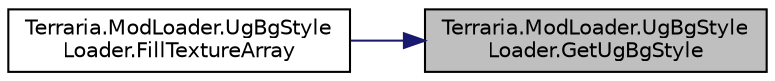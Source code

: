 digraph "Terraria.ModLoader.UgBgStyleLoader.GetUgBgStyle"
{
 // LATEX_PDF_SIZE
  edge [fontname="Helvetica",fontsize="10",labelfontname="Helvetica",labelfontsize="10"];
  node [fontname="Helvetica",fontsize="10",shape=record];
  rankdir="RL";
  Node1 [label="Terraria.ModLoader.UgBgStyle\lLoader.GetUgBgStyle",height=0.2,width=0.4,color="black", fillcolor="grey75", style="filled", fontcolor="black",tooltip="Returns the ModUgBgStyle object with the given ID."];
  Node1 -> Node2 [dir="back",color="midnightblue",fontsize="10",style="solid",fontname="Helvetica"];
  Node2 [label="Terraria.ModLoader.UgBgStyle\lLoader.FillTextureArray",height=0.2,width=0.4,color="black", fillcolor="white", style="filled",URL="$class_terraria_1_1_mod_loader_1_1_ug_bg_style_loader.html#ad4ecc806a3ee8639089a17dafbe20adb",tooltip=" "];
}
